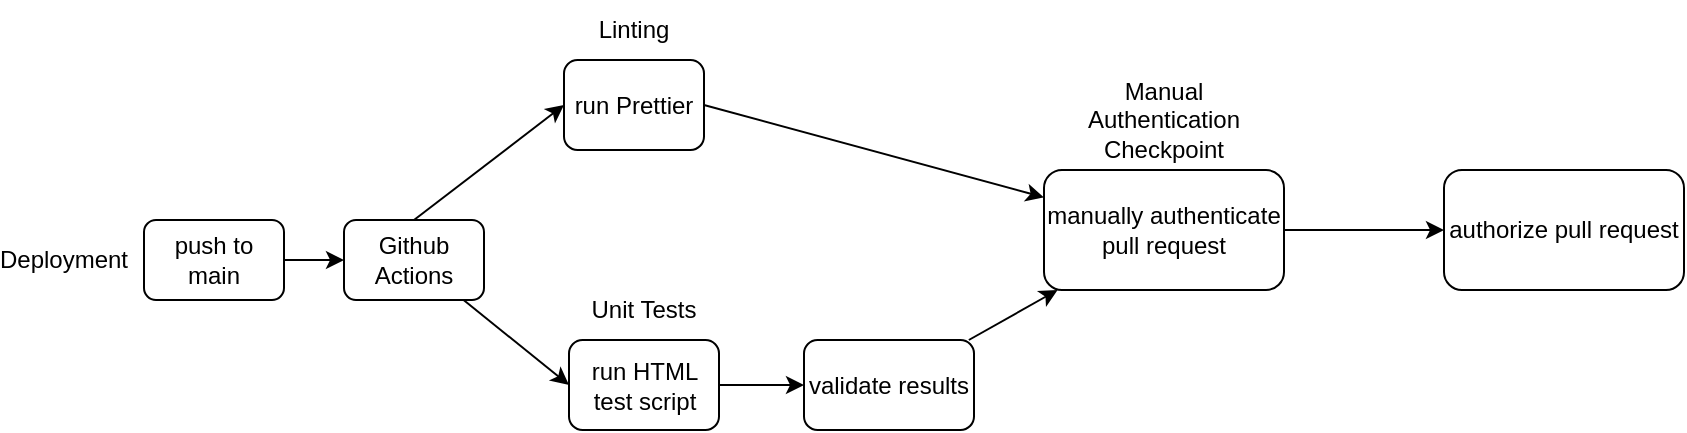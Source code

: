 <mxfile>
    <diagram id="dNEuRWBWP0vsGFM_DkXT" name="Page-1">
        <mxGraphModel dx="361" dy="389" grid="1" gridSize="10" guides="1" tooltips="1" connect="1" arrows="1" fold="1" page="1" pageScale="1" pageWidth="850" pageHeight="1100" math="0" shadow="0">
            <root>
                <mxCell id="0"/>
                <mxCell id="1" parent="0"/>
                <mxCell id="2" value="Deployment" style="text;html=1;strokeColor=none;fillColor=none;align=center;verticalAlign=middle;whiteSpace=wrap;rounded=0;" vertex="1" parent="1">
                    <mxGeometry x="10" y="245" width="60" height="30" as="geometry"/>
                </mxCell>
                <mxCell id="3" value="Linting" style="text;html=1;strokeColor=none;fillColor=none;align=center;verticalAlign=middle;whiteSpace=wrap;rounded=0;" vertex="1" parent="1">
                    <mxGeometry x="295" y="130" width="60" height="30" as="geometry"/>
                </mxCell>
                <mxCell id="16" style="edgeStyle=none;html=1;exitX=1;exitY=0.5;exitDx=0;exitDy=0;" edge="1" parent="1" source="4" target="14">
                    <mxGeometry relative="1" as="geometry"/>
                </mxCell>
                <mxCell id="4" value="run Prettier" style="rounded=1;whiteSpace=wrap;html=1;" vertex="1" parent="1">
                    <mxGeometry x="290" y="160" width="70" height="45" as="geometry"/>
                </mxCell>
                <mxCell id="8" style="edgeStyle=none;html=1;entryX=0;entryY=0.5;entryDx=0;entryDy=0;" edge="1" parent="1" source="5" target="6">
                    <mxGeometry relative="1" as="geometry"/>
                </mxCell>
                <mxCell id="9" style="edgeStyle=none;html=1;exitX=0.5;exitY=0;exitDx=0;exitDy=0;entryX=0;entryY=0.5;entryDx=0;entryDy=0;" edge="1" parent="1" source="5" target="4">
                    <mxGeometry relative="1" as="geometry"/>
                </mxCell>
                <mxCell id="5" value="Github Actions" style="rounded=1;whiteSpace=wrap;html=1;" vertex="1" parent="1">
                    <mxGeometry x="180" y="240" width="70" height="40" as="geometry"/>
                </mxCell>
                <mxCell id="13" style="edgeStyle=none;html=1;exitX=1;exitY=0.5;exitDx=0;exitDy=0;" edge="1" parent="1" source="6" target="12">
                    <mxGeometry relative="1" as="geometry"/>
                </mxCell>
                <mxCell id="6" value="run HTML test script" style="rounded=1;whiteSpace=wrap;html=1;" vertex="1" parent="1">
                    <mxGeometry x="292.5" y="300" width="75" height="45" as="geometry"/>
                </mxCell>
                <mxCell id="7" value="Unit Tests" style="text;html=1;strokeColor=none;fillColor=none;align=center;verticalAlign=middle;whiteSpace=wrap;rounded=0;" vertex="1" parent="1">
                    <mxGeometry x="300" y="270" width="60" height="30" as="geometry"/>
                </mxCell>
                <mxCell id="11" style="edgeStyle=none;html=1;exitX=1;exitY=0.5;exitDx=0;exitDy=0;entryX=0;entryY=0.5;entryDx=0;entryDy=0;" edge="1" parent="1" source="10" target="5">
                    <mxGeometry relative="1" as="geometry"/>
                </mxCell>
                <mxCell id="10" value="push to main" style="rounded=1;whiteSpace=wrap;html=1;" vertex="1" parent="1">
                    <mxGeometry x="80" y="240" width="70" height="40" as="geometry"/>
                </mxCell>
                <mxCell id="15" value="" style="edgeStyle=none;html=1;" edge="1" parent="1" source="12" target="14">
                    <mxGeometry relative="1" as="geometry"/>
                </mxCell>
                <mxCell id="12" value="validate results" style="rounded=1;whiteSpace=wrap;html=1;" vertex="1" parent="1">
                    <mxGeometry x="410" y="300" width="85" height="45" as="geometry"/>
                </mxCell>
                <mxCell id="19" value="" style="edgeStyle=none;html=1;" edge="1" parent="1" source="14" target="18">
                    <mxGeometry relative="1" as="geometry"/>
                </mxCell>
                <mxCell id="14" value="manually authenticate pull request" style="whiteSpace=wrap;html=1;rounded=1;" vertex="1" parent="1">
                    <mxGeometry x="530" y="215" width="120" height="60" as="geometry"/>
                </mxCell>
                <mxCell id="17" value="Manual Authentication Checkpoint" style="text;html=1;strokeColor=none;fillColor=none;align=center;verticalAlign=middle;whiteSpace=wrap;rounded=0;" vertex="1" parent="1">
                    <mxGeometry x="560" y="175" width="60" height="30" as="geometry"/>
                </mxCell>
                <mxCell id="18" value="authorize pull request" style="whiteSpace=wrap;html=1;rounded=1;" vertex="1" parent="1">
                    <mxGeometry x="730" y="215" width="120" height="60" as="geometry"/>
                </mxCell>
            </root>
        </mxGraphModel>
    </diagram>
</mxfile>